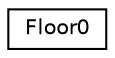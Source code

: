digraph "Graphical Class Hierarchy"
{
 // LATEX_PDF_SIZE
  edge [fontname="Helvetica",fontsize="10",labelfontname="Helvetica",labelfontsize="10"];
  node [fontname="Helvetica",fontsize="10",shape=record];
  rankdir="LR";
  Node0 [label="Floor0",height=0.2,width=0.4,color="black", fillcolor="white", style="filled",URL="$structFloor0.html",tooltip=" "];
}

